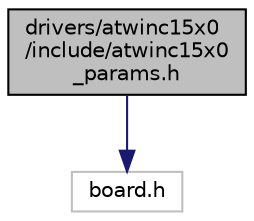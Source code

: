 digraph "drivers/atwinc15x0/include/atwinc15x0_params.h"
{
 // LATEX_PDF_SIZE
  edge [fontname="Helvetica",fontsize="10",labelfontname="Helvetica",labelfontsize="10"];
  node [fontname="Helvetica",fontsize="10",shape=record];
  Node1 [label="drivers/atwinc15x0\l/include/atwinc15x0\l_params.h",height=0.2,width=0.4,color="black", fillcolor="grey75", style="filled", fontcolor="black",tooltip="Default configuration for the ATWINC15x0 WiFi netdev driver."];
  Node1 -> Node2 [color="midnightblue",fontsize="10",style="solid",fontname="Helvetica"];
  Node2 [label="board.h",height=0.2,width=0.4,color="grey75", fillcolor="white", style="filled",tooltip=" "];
}
